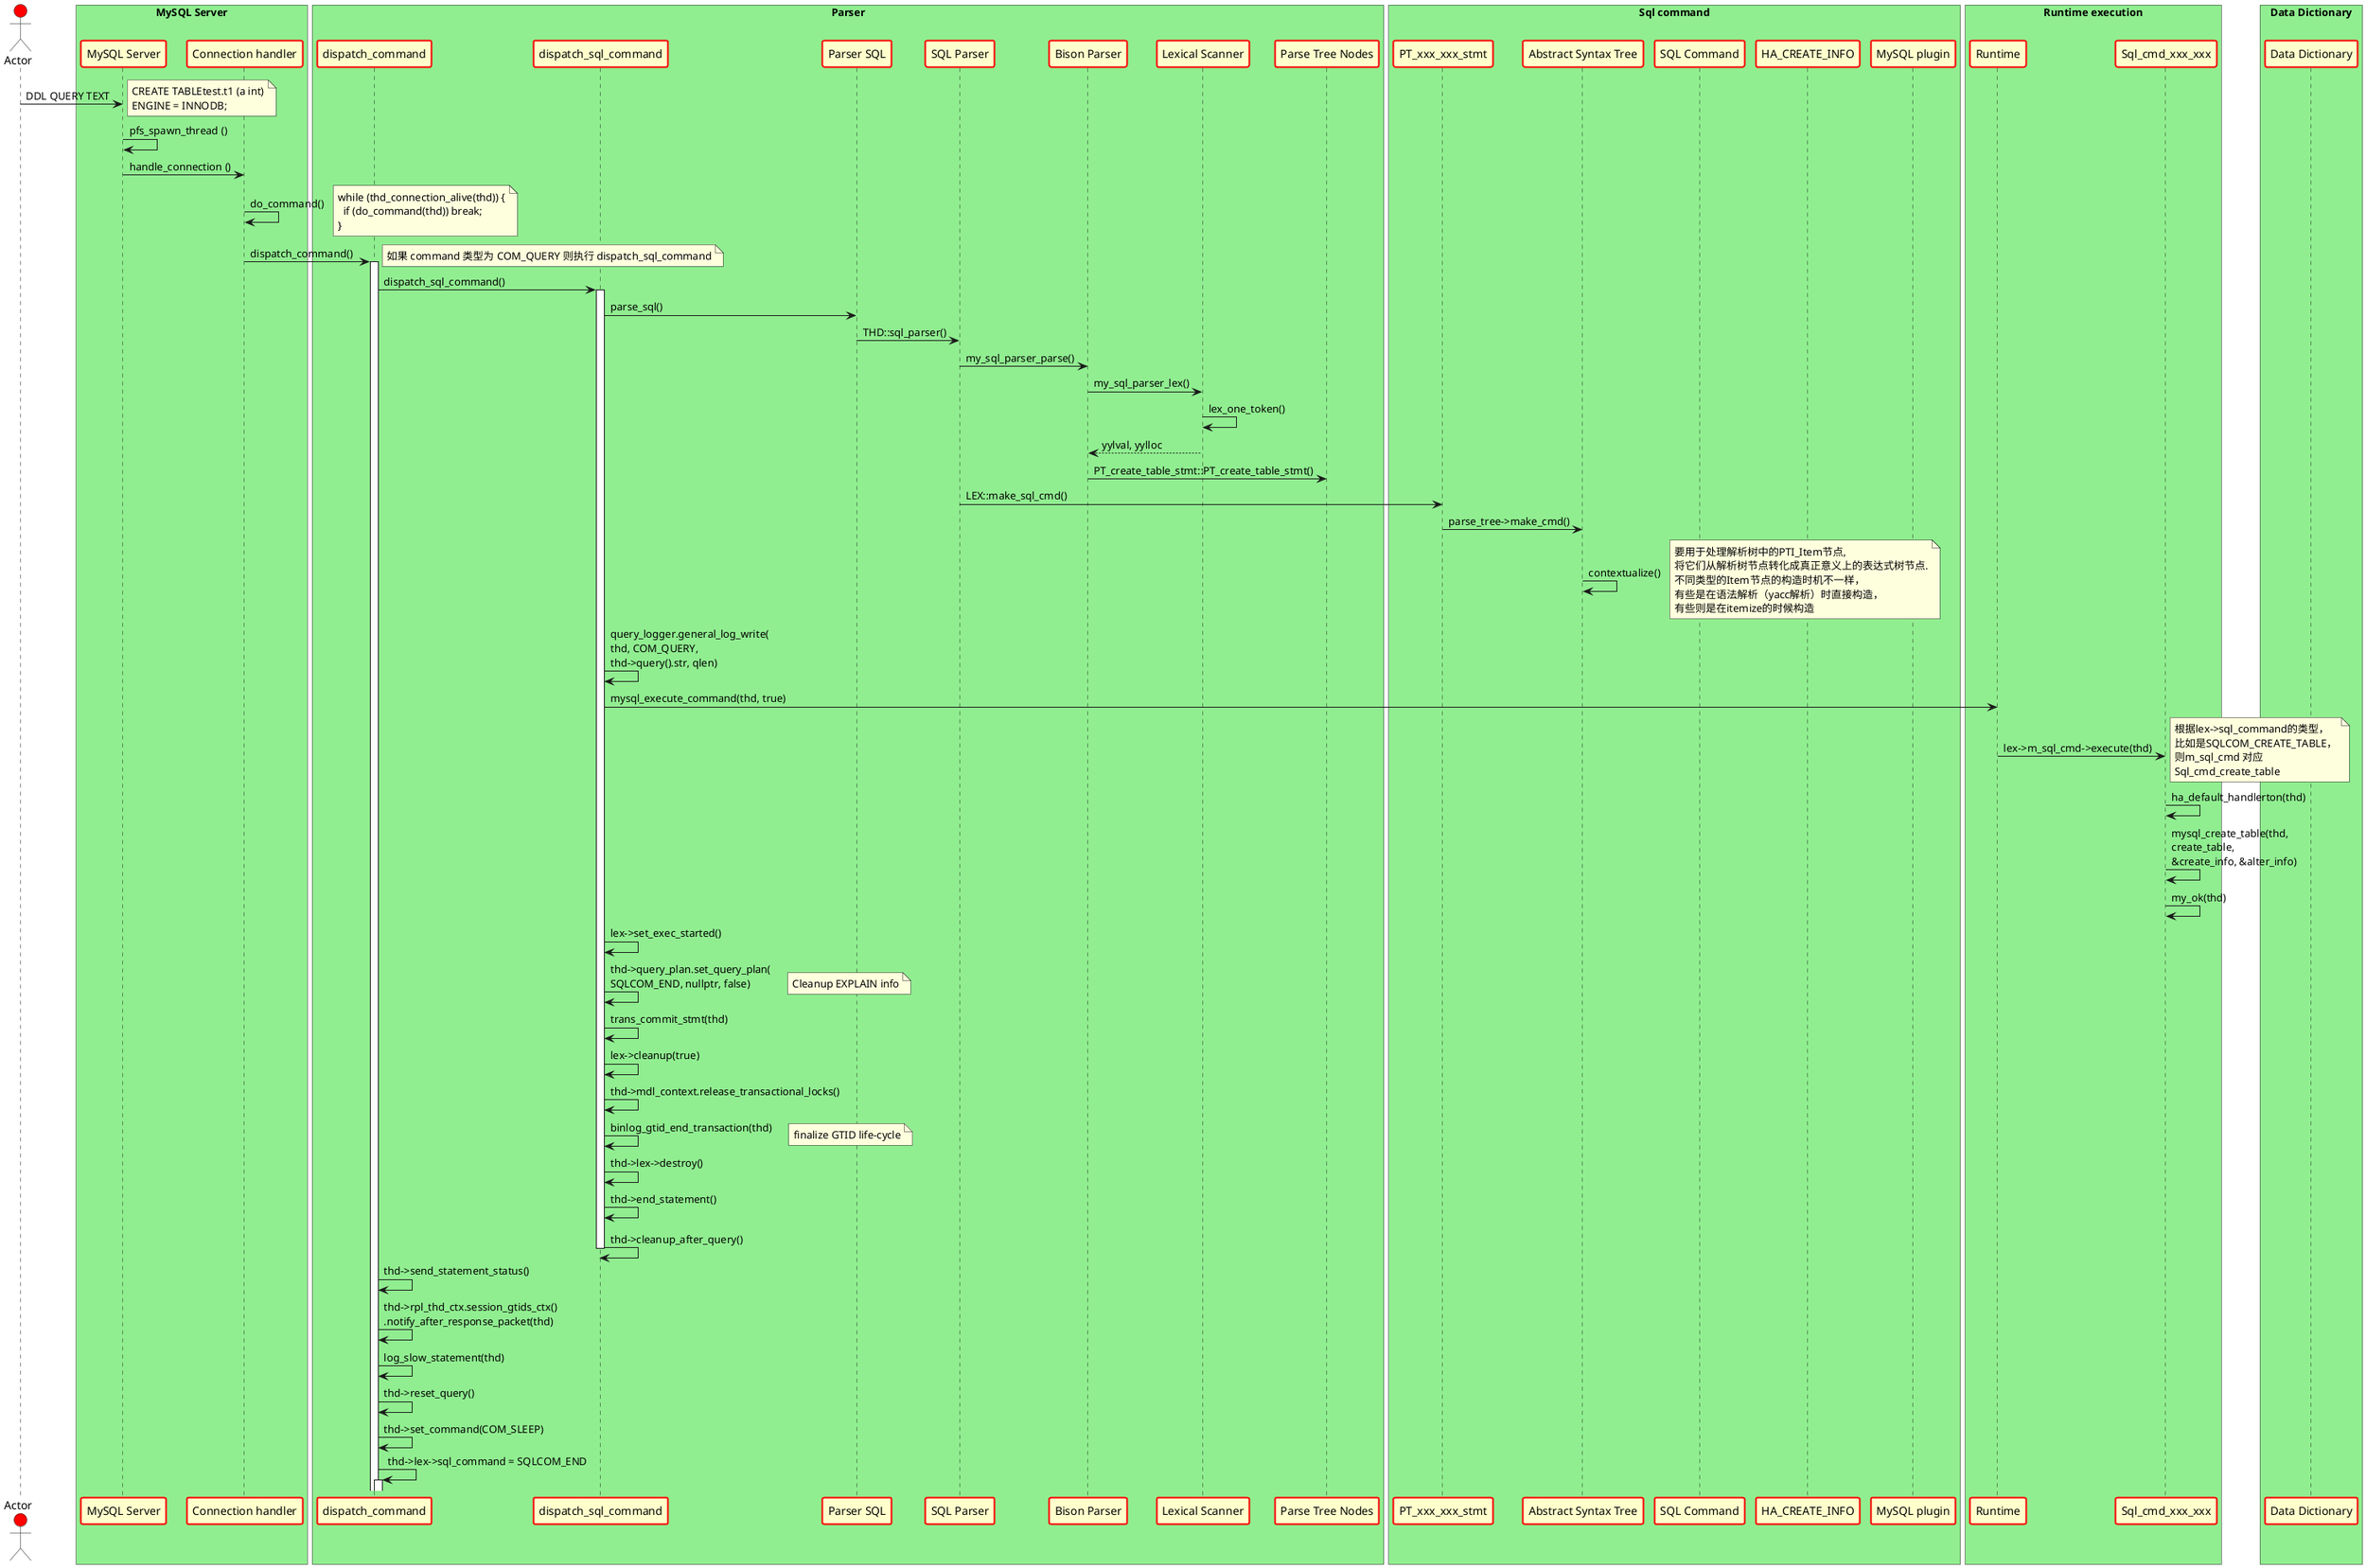 @startuml SequenceDiagram
!define MyStyle
skinparam sequence {
    ParticipantBorderColor red
    ParticipantBackgroundColor #FFFFCC
    ParticipantBorderThickness 2
}
skinparam BoxPadding 2
skinparam ParticipantPadding 2

actor "Actor" as Actor #red
box "MySQL Server" #LightGreen
participant "MySQL Server" as f010
participant "Connection handler" as f011
end box

box "Parser" #LightGreen
participant "dispatch_command" as f020
participant "dispatch_sql_command" as f021
participant "Parser SQL" as f022
participant "SQL Parser" as f023
participant "Bison Parser" as f030
participant "Lexical Scanner" as f040
participant "Parse Tree Nodes" as f050
end box

box "Sql command" #LightGreen
participant "PT_xxx_xxx_stmt" as f051
participant "Abstract Syntax Tree" as f060
participant "SQL Command" as f070
participant "HA_CREATE_INFO" as f080
participant "MySQL plugin" as f090
end box

box "Runtime execution" #LightGreen
participant "Runtime" as f100
participant "Sql_cmd_xxx_xxx" as f101
end box

box "Data Dictionary" #LightGreen
participant "Data Dictionary" as f110
end box

Actor -> f010 : DDL QUERY TEXT

note right
CREATE TABLE\
test.t1 (a int)
ENGINE = INNODB;
end note

f010 -> f010 : pfs_spawn_thread ()
f010 -> f011 : handle_connection ()
f011 -> f011 : do_command()
note right
while (thd_connection_alive(thd)) {
  if (do_command(thd)) break;
}
end note
f011 -> f020 : dispatch_command()
note right
如果 command 类型为 COM_QUERY 则执行 dispatch_sql_command
end note
activate f020

f020 -> f021 : dispatch_sql_command()
activate f021
f021 -> f022 : parse_sql()
f022 -> f023 : THD::sql_parser()


f023 -> f030 : my_sql_parser_parse()
f030 -> f040 : my_sql_parser_lex()
f040 -> f040 : lex_one_token()
f040 --> f030 : yylval, yylloc
f030 -> f050 : PT_create_table_stmt::PT_create_table_stmt()
f023 -> f051 : LEX::make_sql_cmd()
f051 -> f060 : parse_tree->make_cmd()
f060 -> f060 : contextualize()
note right
要用于处理解析树中的PTI_Item节点,
将它们从解析树节点转化成真正意义上的表达式树节点.
不同类型的Item节点的构造时机不一样，
有些是在语法解析（yacc解析）时直接构造，
有些则是在itemize的时候构造
end note

f021 -> f021 : query_logger.general_log_write(\nthd, COM_QUERY, \nthd->query().str, qlen)
f021 -> f100 : mysql_execute_command(thd, true)
f100 -> f101 : lex->m_sql_cmd->execute(thd)
note right
根据lex->sql_command的类型，
比如是SQLCOM_CREATE_TABLE，
则m_sql_cmd 对应 
Sql_cmd_create_table
end note
f101 -> f101 : ha_default_handlerton(thd)
f101 -> f101 : mysql_create_table(thd, \ncreate_table, \n&create_info, &alter_info)
f101 -> f101 : my_ok(thd)
f021 -> f021 : lex->set_exec_started()
f021 -> f021 : thd->query_plan.set_query_plan(\nSQLCOM_END, nullptr, false)
note right
Cleanup EXPLAIN info
end note
f021 -> f021 : trans_commit_stmt(thd)
f021 -> f021 : lex->cleanup(true)
f021 -> f021 : thd->mdl_context.release_transactional_locks()
f021 -> f021 : binlog_gtid_end_transaction(thd)
note right
finalize GTID life-cycle
end note
f021 -> f021 : thd->lex->destroy()
f021 -> f021 : thd->end_statement()
f021 -> f021 : thd->cleanup_after_query()
deactivate f021
f020 -> f020 : thd->send_statement_status()
f020 -> f020 : thd->rpl_thd_ctx.session_gtids_ctx()\n.notify_after_response_packet(thd)
f020 -> f020 : log_slow_statement(thd)
f020 -> f020 : thd->reset_query()
f020 -> f020 : thd->set_command(COM_SLEEP)
f020 -> f020 : thd->lex->sql_command = SQLCOM_END
activate f020
@enduml



@startuml SequenceDiagram2
!define MyStyle
skinparam sequence {
    ParticipantBorderColor red
    ParticipantBackgroundColor #FFFFCC
    ParticipantBorderThickness 2
}
skinparam BoxPadding 2
skinparam ParticipantPadding 2

actor "Actor" as Actor #red

box "MySQL Server" #LightGreen
participant "MySQL Server" as f010
participant "Connection handler" as f020
participant "dispatch_command" as f030
participant "dispatch_sql_command" as f040
end box

box "Sql command" #LightGreen
participant "……" as f050
end box

box "protocol" #LightGreen
participant "protocol" as f060
participant "Protocol_classic" as f070
end box

f040 -> f050 : mysql_execute_command(thd, true)
f050 -> f050 : res = lex->m_sql_cmd->execute(thd)
f050 -> f050 : execute_inner(thd)
f050 -> f050 : (unit->execute(thd)
f050 -> f050 : ExecuteIteratorQuery(thd)
f050 -> f050 : query_result->send_result_set_metadata(\nthd, *fields, \nProtocol::SEND_NUM_ROWS | Protocol::SEND_EOF)
f050 -> f060 : res = thd->send_result_metadata(list, flags)

f060 -> f060 : m_protocol->start_result_metadata(\nCountVisibleFields(list), flags,\nvariables.character_set_results)
f060 -> f070 : m_protocol->start_row()
f070 -> f070 : m_protocol->send_field_metadata(\n&field,item->charset_for_protocol())
f070 -> f070 : store_string(field->col_name,\n strlen(field->col_name), cs)
f070 --> f060 : m_protocol->end_row()

f060 -> f060 : m_root_iterator->Read()
f060 -> f060 : m_table_iterator->Read()
f060 -> f060 : table()->file->ha_rnd_next(m_record)
f060 -> f060 : Handler::rnd_next(uchar *mysql_row)
f050 -> f050 : query_result->send_data(thd, *fields)

f050 -> f050 : protocol->start_row()
f050 -> f050 : thd->send_result_set_row(items)
f050 -> f050 : item->send(m_protocol, &str_buffer)
f050 -> f070 : field->send_to_protocol(this)
f070 -> f070 : String *res = val_str(&tmp);\n protocol->store(res)
f050 -> f050 : protocol->end_row()

f050 -> f050 : query_result->send_eof(thd)
@enduml





@startuml SequenceDiagram3
!define MyStyle
skinparam sequence {
    ParticipantBorderColor red
    ParticipantBackgroundColor #FFFFCC
    ParticipantBorderThickness 2
}
skinparam BoxPadding 2
skinparam ParticipantPadding 2

participant "dispatch_command" as f004
participant "dispatch_sql_command" as f005
participant "mysql_execute_command" as f006
participant "Sql_cmd_show::execute(THD *thd)" as f003
box "MySQL Server" #LightGreen
participant "Sql_cmd_dml::execute_inner(thd)" as f001
participant "Sql_cmd_dml::execute(THD *thd)" as f002
end box

box "Query_expression" #LightGreen
participant "Query_expression" as f010
participant "Query_expression::execute(THD *thd)" as f020
participant "Query_expression::ExecuteIteratorQuery" as f030
participant "Query_result_send" as f031
end box

box "Query_result_send" #LightGreen
participant "Query_result_send" as f031
end box

box "THD" #LightGreen
participant "THD" as f040
end box

f004 -> f005 : dispatch_command(\n thd, &com_data,\n command)
f005 -> f006 : dispatch_sql_command(\n thd, &parser_state)
f006 -> f006 : int res = false
f006 -> f006 : lex = thd->lex
f006 -> f006 : Query_block *const \n query_block = lex->query_block
f006 -> f006 : switch (lex->sql_command)
f006 -> f003 : res = lex->m_sql_cmd->execute(thd)
f003 -> f002 : Sql_cmd_select::execute(thd)
f002 -> f001 : execute_inner(thd)
f001 -> f001 : Query_expression *unit = lex->unit
f001 -> f001 : unit->optimize(thd,nullptr,true,true)
f001 -> f020 : unit->execute(thd)
f020 -> f030 : ExecuteIteratorQuery(thd)
f030 -> f010 : Query_result *query_result() const { return m_query_result; }
f010 -> f010 : query_result->send_result_set_metadata(\n thd, *fields, \n Protocol::SEND_NUM_ROWS | Protocol::SEND_EOF)
f010 -> f040 : res = thd->send_result_metadata(list, flags)
f040 -> f040 : m_protocol->start_result_metadata(\n CountVisibleFields(list), flags,\n variables.character_set_results)
f040 -> f040 : m_protocol->start_row()
f040 -> f040 : m_protocol->send_field_metadata(\n &field,item->charset_for_protocol())
f040 -> f040 : m_protocol->end_row()
f030 -> f040 : query_result->send_data(thd, *fields)
@enduml


@startuml SequenceDiagram4
!define MyStyle
skinparam sequence {
    ParticipantBorderColor red
    ParticipantBackgroundColor #FFFFCC
    ParticipantBorderThickness 2
}
skinparam BoxPadding 2
skinparam ParticipantPadding 2


box "THD" #LightGreen
participant "THD" as f001
participant "THD::sql_parser" as f002
end box
box "LEX" #LightGreen
participant "LEX" as f003
end box

box "PT_show_variables" #LightGreen
participant "PT_show_variables" as f004
end box

box "Global" #LightGreen
participant "build_show_session_variables" as f005
participant "build_query" as f006
end box

f001 -> f002 : THD::sql_parser()
f002 -> f002 : Parse_tree_root *root = nullptr
f002 -> f002 : my_sql_parser_parse(this, &root)
f002 -> f003 : lex->make_sql_cmd(root)
note right
LEX::make_sql_cmd(Parse_tree_root *parse_tree)
end note
f003 -> f004 : m_sql_cmd = parse_tree->make_cmd(thd)
f004 -> f005 : build_show_session_variables(\n m_pos, thd, lex->wild, m_where)
f005 -> f005 : static const LEX_CSTRING table_name\n = {STRING_WITH_LEN("session_variables")};
f005 -> f006 : build_query(pos, thd,\n SQLCOM_SHOW_VARIABLES,\n table_name, wild, where_cond)


f006 -> f006 : PTI_expr_with_alias *expr_name
f006 -> f006 : expr_name = new (thd->mem_root)\n PTI_expr_with_alias(pos, ident_name, pos.cpp, as_name)

f006 -> f006 : PTI_expr_with_alias *expr_value
f006 -> f006 : expr_value = new (thd->mem_root)\n PTI_expr_with_alias(pos, ident_value, pos.cpp, as_value)

f006 -> f006 : PT_select_item_list *item_list
f006 -> f006 : item_list = new (thd->mem_root)\n PT_select_item_list(pos)
f006 -> f006 : item_list->push_back(expr_name)
f006 -> f006 : item_list->push_back(expr_value)

f006 -> f006 : LEX *lex = thd->lex
f006 -> f006 : Query_block *current_query_block = lex->current_query_block()
f006 -> f006 : Parse_context pc(thd, current_query_block);
note right
Parse_context::Parse_context(THD *thd_arg, Query_block *sl_arg,
                             bool show_parse_tree,
                             Show_parse_tree *parent_show_parent_tree)
    : Parse_context_base(show_parse_tree, parent_show_parent_tree),
      thd(thd_arg),
      mem_root(thd->mem_root),
      select(sl_arg),
      m_stack(thd->mem_root) {
  m_stack.push_back(QueryLevel(thd->mem_root, SC_TOP));
}
end note
f006 -> f006 : pc.finalize_query_expression()
note right
bool Parse_context::finalize_query_expression() {
  QueryLevel ql = m_stack.back();
  m_stack.pop_back();
  assert(ql.m_elts.size() == 1);
  Query_term *top = ql.m_elts.back();
  top = top->pushdown_limit_order_by();
  select->master_query_expression()->set_query_term(top);
  if (top->validate_structure(nullptr)) return true;
  return false;
}
end note

f006 --> f005 : Query_block current_query_block
f005 --> f004 : Query_block
f004 --> f003 : &m_sql_cmd

@enduml